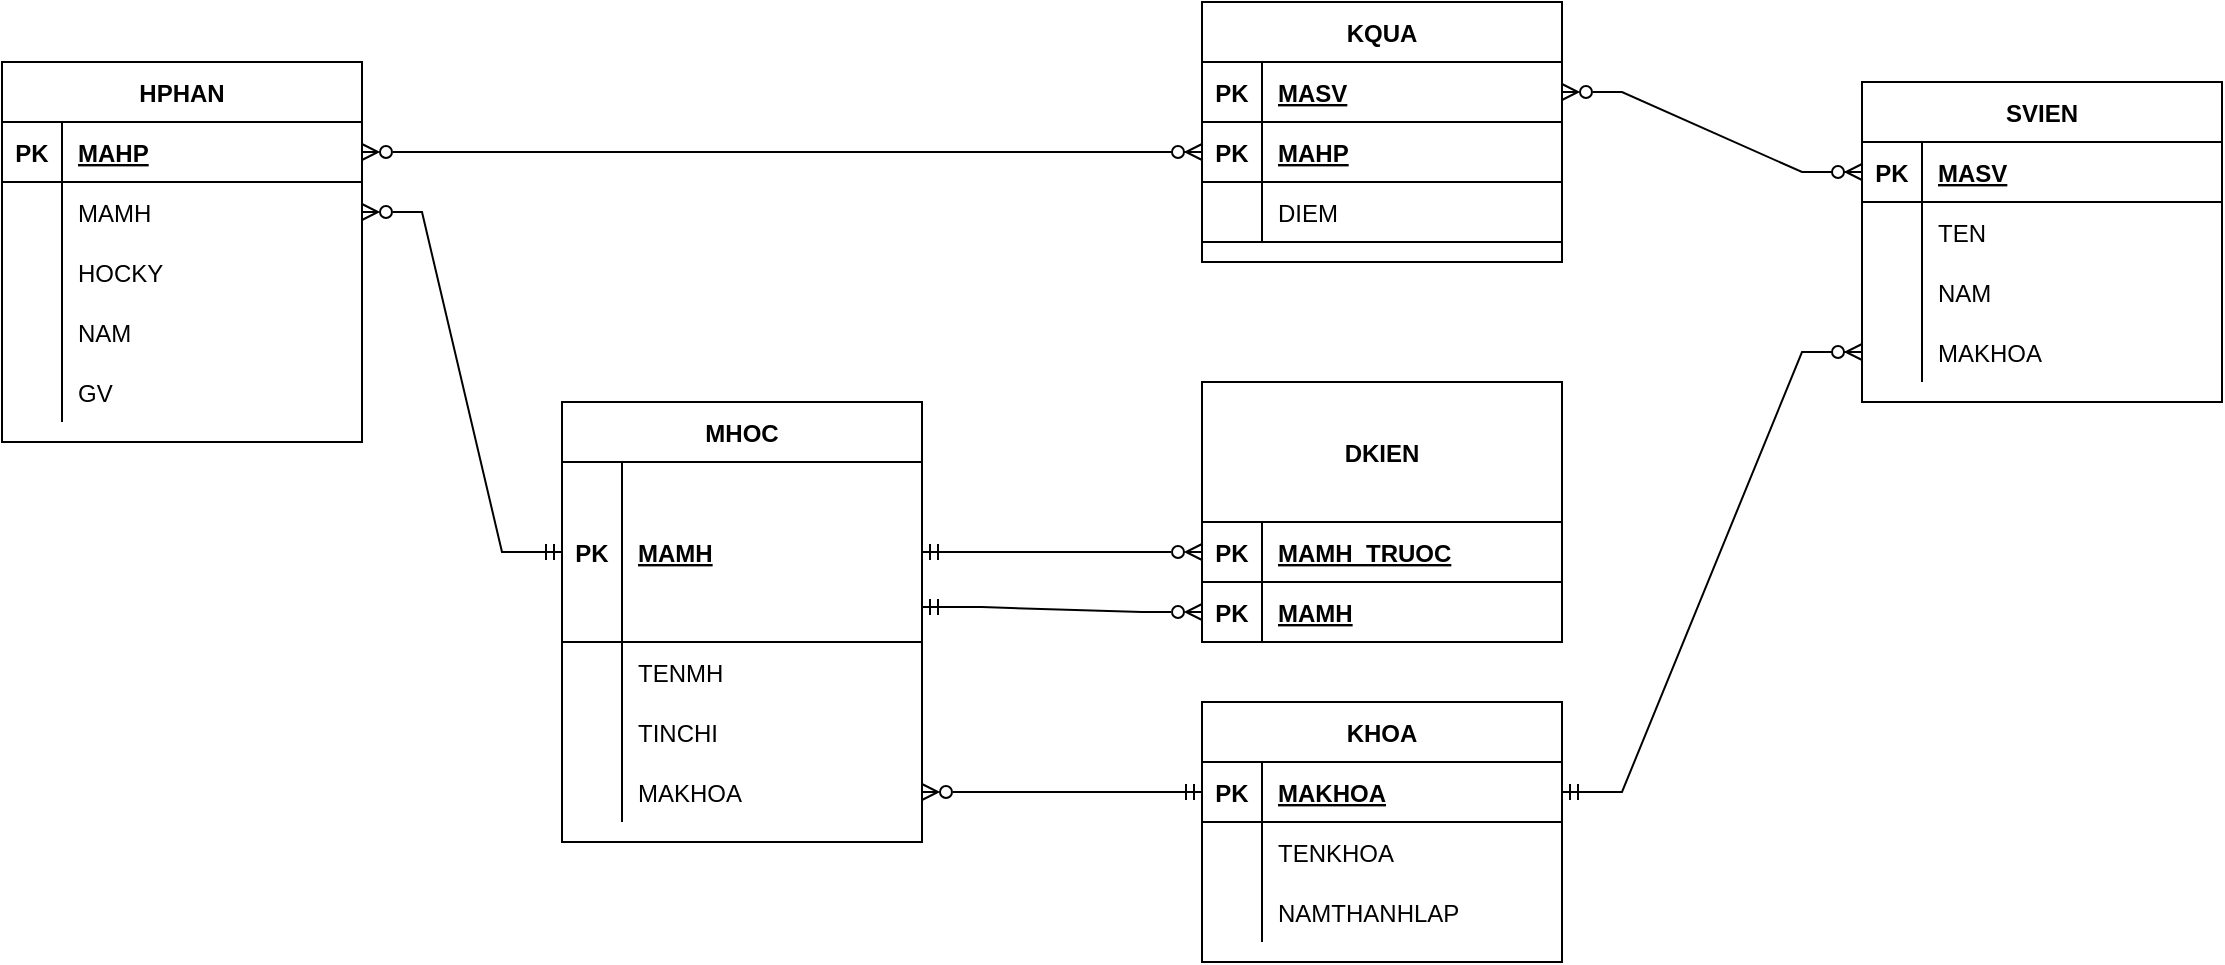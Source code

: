 <mxfile version="17.2.1" type="device"><diagram id="3wKXFClBHEb_Z4-eYHwS" name="Page-1"><mxGraphModel dx="1995" dy="680" grid="1" gridSize="10" guides="1" tooltips="1" connect="1" arrows="1" fold="1" page="1" pageScale="1" pageWidth="850" pageHeight="1100" math="0" shadow="0"><root><mxCell id="0"/><mxCell id="1" parent="0"/><mxCell id="ds_nkeg0VNag5vEEB2lQ-1" value="KHOA" style="shape=table;startSize=30;container=1;collapsible=1;childLayout=tableLayout;fixedRows=1;rowLines=0;fontStyle=1;align=center;resizeLast=1;" vertex="1" parent="1"><mxGeometry x="260" y="510" width="180" height="130" as="geometry"/></mxCell><mxCell id="ds_nkeg0VNag5vEEB2lQ-2" value="" style="shape=tableRow;horizontal=0;startSize=0;swimlaneHead=0;swimlaneBody=0;fillColor=none;collapsible=0;dropTarget=0;points=[[0,0.5],[1,0.5]];portConstraint=eastwest;top=0;left=0;right=0;bottom=1;" vertex="1" parent="ds_nkeg0VNag5vEEB2lQ-1"><mxGeometry y="30" width="180" height="30" as="geometry"/></mxCell><mxCell id="ds_nkeg0VNag5vEEB2lQ-3" value="PK" style="shape=partialRectangle;connectable=0;fillColor=none;top=0;left=0;bottom=0;right=0;fontStyle=1;overflow=hidden;" vertex="1" parent="ds_nkeg0VNag5vEEB2lQ-2"><mxGeometry width="30" height="30" as="geometry"><mxRectangle width="30" height="30" as="alternateBounds"/></mxGeometry></mxCell><mxCell id="ds_nkeg0VNag5vEEB2lQ-4" value="MAKHOA" style="shape=partialRectangle;connectable=0;fillColor=none;top=0;left=0;bottom=0;right=0;align=left;spacingLeft=6;fontStyle=5;overflow=hidden;" vertex="1" parent="ds_nkeg0VNag5vEEB2lQ-2"><mxGeometry x="30" width="150" height="30" as="geometry"><mxRectangle width="150" height="30" as="alternateBounds"/></mxGeometry></mxCell><mxCell id="ds_nkeg0VNag5vEEB2lQ-5" value="" style="shape=tableRow;horizontal=0;startSize=0;swimlaneHead=0;swimlaneBody=0;fillColor=none;collapsible=0;dropTarget=0;points=[[0,0.5],[1,0.5]];portConstraint=eastwest;top=0;left=0;right=0;bottom=0;" vertex="1" parent="ds_nkeg0VNag5vEEB2lQ-1"><mxGeometry y="60" width="180" height="30" as="geometry"/></mxCell><mxCell id="ds_nkeg0VNag5vEEB2lQ-6" value="" style="shape=partialRectangle;connectable=0;fillColor=none;top=0;left=0;bottom=0;right=0;editable=1;overflow=hidden;" vertex="1" parent="ds_nkeg0VNag5vEEB2lQ-5"><mxGeometry width="30" height="30" as="geometry"><mxRectangle width="30" height="30" as="alternateBounds"/></mxGeometry></mxCell><mxCell id="ds_nkeg0VNag5vEEB2lQ-7" value="TENKHOA" style="shape=partialRectangle;connectable=0;fillColor=none;top=0;left=0;bottom=0;right=0;align=left;spacingLeft=6;overflow=hidden;" vertex="1" parent="ds_nkeg0VNag5vEEB2lQ-5"><mxGeometry x="30" width="150" height="30" as="geometry"><mxRectangle width="150" height="30" as="alternateBounds"/></mxGeometry></mxCell><mxCell id="ds_nkeg0VNag5vEEB2lQ-8" value="" style="shape=tableRow;horizontal=0;startSize=0;swimlaneHead=0;swimlaneBody=0;fillColor=none;collapsible=0;dropTarget=0;points=[[0,0.5],[1,0.5]];portConstraint=eastwest;top=0;left=0;right=0;bottom=0;" vertex="1" parent="ds_nkeg0VNag5vEEB2lQ-1"><mxGeometry y="90" width="180" height="30" as="geometry"/></mxCell><mxCell id="ds_nkeg0VNag5vEEB2lQ-9" value="" style="shape=partialRectangle;connectable=0;fillColor=none;top=0;left=0;bottom=0;right=0;editable=1;overflow=hidden;" vertex="1" parent="ds_nkeg0VNag5vEEB2lQ-8"><mxGeometry width="30" height="30" as="geometry"><mxRectangle width="30" height="30" as="alternateBounds"/></mxGeometry></mxCell><mxCell id="ds_nkeg0VNag5vEEB2lQ-10" value="NAMTHANHLAP" style="shape=partialRectangle;connectable=0;fillColor=none;top=0;left=0;bottom=0;right=0;align=left;spacingLeft=6;overflow=hidden;" vertex="1" parent="ds_nkeg0VNag5vEEB2lQ-8"><mxGeometry x="30" width="150" height="30" as="geometry"><mxRectangle width="150" height="30" as="alternateBounds"/></mxGeometry></mxCell><mxCell id="ds_nkeg0VNag5vEEB2lQ-14" value="SVIEN" style="shape=table;startSize=30;container=1;collapsible=1;childLayout=tableLayout;fixedRows=1;rowLines=0;fontStyle=1;align=center;resizeLast=1;" vertex="1" parent="1"><mxGeometry x="590" y="200" width="180" height="160" as="geometry"/></mxCell><mxCell id="ds_nkeg0VNag5vEEB2lQ-15" value="" style="shape=tableRow;horizontal=0;startSize=0;swimlaneHead=0;swimlaneBody=0;fillColor=none;collapsible=0;dropTarget=0;points=[[0,0.5],[1,0.5]];portConstraint=eastwest;top=0;left=0;right=0;bottom=1;" vertex="1" parent="ds_nkeg0VNag5vEEB2lQ-14"><mxGeometry y="30" width="180" height="30" as="geometry"/></mxCell><mxCell id="ds_nkeg0VNag5vEEB2lQ-16" value="PK" style="shape=partialRectangle;connectable=0;fillColor=none;top=0;left=0;bottom=0;right=0;fontStyle=1;overflow=hidden;" vertex="1" parent="ds_nkeg0VNag5vEEB2lQ-15"><mxGeometry width="30" height="30" as="geometry"><mxRectangle width="30" height="30" as="alternateBounds"/></mxGeometry></mxCell><mxCell id="ds_nkeg0VNag5vEEB2lQ-17" value="MASV" style="shape=partialRectangle;connectable=0;fillColor=none;top=0;left=0;bottom=0;right=0;align=left;spacingLeft=6;fontStyle=5;overflow=hidden;" vertex="1" parent="ds_nkeg0VNag5vEEB2lQ-15"><mxGeometry x="30" width="150" height="30" as="geometry"><mxRectangle width="150" height="30" as="alternateBounds"/></mxGeometry></mxCell><mxCell id="ds_nkeg0VNag5vEEB2lQ-18" value="" style="shape=tableRow;horizontal=0;startSize=0;swimlaneHead=0;swimlaneBody=0;fillColor=none;collapsible=0;dropTarget=0;points=[[0,0.5],[1,0.5]];portConstraint=eastwest;top=0;left=0;right=0;bottom=0;" vertex="1" parent="ds_nkeg0VNag5vEEB2lQ-14"><mxGeometry y="60" width="180" height="30" as="geometry"/></mxCell><mxCell id="ds_nkeg0VNag5vEEB2lQ-19" value="" style="shape=partialRectangle;connectable=0;fillColor=none;top=0;left=0;bottom=0;right=0;editable=1;overflow=hidden;" vertex="1" parent="ds_nkeg0VNag5vEEB2lQ-18"><mxGeometry width="30" height="30" as="geometry"><mxRectangle width="30" height="30" as="alternateBounds"/></mxGeometry></mxCell><mxCell id="ds_nkeg0VNag5vEEB2lQ-20" value="TEN" style="shape=partialRectangle;connectable=0;fillColor=none;top=0;left=0;bottom=0;right=0;align=left;spacingLeft=6;overflow=hidden;" vertex="1" parent="ds_nkeg0VNag5vEEB2lQ-18"><mxGeometry x="30" width="150" height="30" as="geometry"><mxRectangle width="150" height="30" as="alternateBounds"/></mxGeometry></mxCell><mxCell id="ds_nkeg0VNag5vEEB2lQ-21" value="" style="shape=tableRow;horizontal=0;startSize=0;swimlaneHead=0;swimlaneBody=0;fillColor=none;collapsible=0;dropTarget=0;points=[[0,0.5],[1,0.5]];portConstraint=eastwest;top=0;left=0;right=0;bottom=0;" vertex="1" parent="ds_nkeg0VNag5vEEB2lQ-14"><mxGeometry y="90" width="180" height="30" as="geometry"/></mxCell><mxCell id="ds_nkeg0VNag5vEEB2lQ-22" value="" style="shape=partialRectangle;connectable=0;fillColor=none;top=0;left=0;bottom=0;right=0;editable=1;overflow=hidden;" vertex="1" parent="ds_nkeg0VNag5vEEB2lQ-21"><mxGeometry width="30" height="30" as="geometry"><mxRectangle width="30" height="30" as="alternateBounds"/></mxGeometry></mxCell><mxCell id="ds_nkeg0VNag5vEEB2lQ-23" value="NAM" style="shape=partialRectangle;connectable=0;fillColor=none;top=0;left=0;bottom=0;right=0;align=left;spacingLeft=6;overflow=hidden;" vertex="1" parent="ds_nkeg0VNag5vEEB2lQ-21"><mxGeometry x="30" width="150" height="30" as="geometry"><mxRectangle width="150" height="30" as="alternateBounds"/></mxGeometry></mxCell><mxCell id="ds_nkeg0VNag5vEEB2lQ-24" value="" style="shape=tableRow;horizontal=0;startSize=0;swimlaneHead=0;swimlaneBody=0;fillColor=none;collapsible=0;dropTarget=0;points=[[0,0.5],[1,0.5]];portConstraint=eastwest;top=0;left=0;right=0;bottom=0;" vertex="1" parent="ds_nkeg0VNag5vEEB2lQ-14"><mxGeometry y="120" width="180" height="30" as="geometry"/></mxCell><mxCell id="ds_nkeg0VNag5vEEB2lQ-25" value="" style="shape=partialRectangle;connectable=0;fillColor=none;top=0;left=0;bottom=0;right=0;editable=1;overflow=hidden;" vertex="1" parent="ds_nkeg0VNag5vEEB2lQ-24"><mxGeometry width="30" height="30" as="geometry"><mxRectangle width="30" height="30" as="alternateBounds"/></mxGeometry></mxCell><mxCell id="ds_nkeg0VNag5vEEB2lQ-26" value="MAKHOA" style="shape=partialRectangle;connectable=0;fillColor=none;top=0;left=0;bottom=0;right=0;align=left;spacingLeft=6;overflow=hidden;" vertex="1" parent="ds_nkeg0VNag5vEEB2lQ-24"><mxGeometry x="30" width="150" height="30" as="geometry"><mxRectangle width="150" height="30" as="alternateBounds"/></mxGeometry></mxCell><mxCell id="ds_nkeg0VNag5vEEB2lQ-28" value="" style="edgeStyle=entityRelationEdgeStyle;fontSize=12;html=1;endArrow=ERzeroToMany;endFill=1;rounded=0;startArrow=ERmandOne;startFill=0;" edge="1" parent="1" source="ds_nkeg0VNag5vEEB2lQ-2" target="ds_nkeg0VNag5vEEB2lQ-24"><mxGeometry width="100" height="100" relative="1" as="geometry"><mxPoint x="250" y="380" as="sourcePoint"/><mxPoint x="350" y="280" as="targetPoint"/></mxGeometry></mxCell><mxCell id="ds_nkeg0VNag5vEEB2lQ-29" value="MHOC" style="shape=table;startSize=30;container=1;collapsible=1;childLayout=tableLayout;fixedRows=1;rowLines=0;fontStyle=1;align=center;resizeLast=1;" vertex="1" parent="1"><mxGeometry x="-60" y="360" width="180" height="220" as="geometry"/></mxCell><mxCell id="ds_nkeg0VNag5vEEB2lQ-30" value="" style="shape=tableRow;horizontal=0;startSize=0;swimlaneHead=0;swimlaneBody=0;fillColor=none;collapsible=0;dropTarget=0;points=[[0,0.5],[1,0.5]];portConstraint=eastwest;top=0;left=0;right=0;bottom=1;" vertex="1" parent="ds_nkeg0VNag5vEEB2lQ-29"><mxGeometry y="30" width="180" height="90" as="geometry"/></mxCell><mxCell id="ds_nkeg0VNag5vEEB2lQ-31" value="PK" style="shape=partialRectangle;connectable=0;fillColor=none;top=0;left=0;bottom=0;right=0;fontStyle=1;overflow=hidden;" vertex="1" parent="ds_nkeg0VNag5vEEB2lQ-30"><mxGeometry width="30" height="90" as="geometry"><mxRectangle width="30" height="90" as="alternateBounds"/></mxGeometry></mxCell><mxCell id="ds_nkeg0VNag5vEEB2lQ-32" value="MAMH" style="shape=partialRectangle;connectable=0;fillColor=none;top=0;left=0;bottom=0;right=0;align=left;spacingLeft=6;fontStyle=5;overflow=hidden;" vertex="1" parent="ds_nkeg0VNag5vEEB2lQ-30"><mxGeometry x="30" width="150" height="90" as="geometry"><mxRectangle width="150" height="90" as="alternateBounds"/></mxGeometry></mxCell><mxCell id="ds_nkeg0VNag5vEEB2lQ-33" value="" style="shape=tableRow;horizontal=0;startSize=0;swimlaneHead=0;swimlaneBody=0;fillColor=none;collapsible=0;dropTarget=0;points=[[0,0.5],[1,0.5]];portConstraint=eastwest;top=0;left=0;right=0;bottom=0;" vertex="1" parent="ds_nkeg0VNag5vEEB2lQ-29"><mxGeometry y="120" width="180" height="30" as="geometry"/></mxCell><mxCell id="ds_nkeg0VNag5vEEB2lQ-34" value="" style="shape=partialRectangle;connectable=0;fillColor=none;top=0;left=0;bottom=0;right=0;editable=1;overflow=hidden;" vertex="1" parent="ds_nkeg0VNag5vEEB2lQ-33"><mxGeometry width="30" height="30" as="geometry"><mxRectangle width="30" height="30" as="alternateBounds"/></mxGeometry></mxCell><mxCell id="ds_nkeg0VNag5vEEB2lQ-35" value="TENMH" style="shape=partialRectangle;connectable=0;fillColor=none;top=0;left=0;bottom=0;right=0;align=left;spacingLeft=6;overflow=hidden;" vertex="1" parent="ds_nkeg0VNag5vEEB2lQ-33"><mxGeometry x="30" width="150" height="30" as="geometry"><mxRectangle width="150" height="30" as="alternateBounds"/></mxGeometry></mxCell><mxCell id="ds_nkeg0VNag5vEEB2lQ-36" value="" style="shape=tableRow;horizontal=0;startSize=0;swimlaneHead=0;swimlaneBody=0;fillColor=none;collapsible=0;dropTarget=0;points=[[0,0.5],[1,0.5]];portConstraint=eastwest;top=0;left=0;right=0;bottom=0;" vertex="1" parent="ds_nkeg0VNag5vEEB2lQ-29"><mxGeometry y="150" width="180" height="30" as="geometry"/></mxCell><mxCell id="ds_nkeg0VNag5vEEB2lQ-37" value="" style="shape=partialRectangle;connectable=0;fillColor=none;top=0;left=0;bottom=0;right=0;editable=1;overflow=hidden;" vertex="1" parent="ds_nkeg0VNag5vEEB2lQ-36"><mxGeometry width="30" height="30" as="geometry"><mxRectangle width="30" height="30" as="alternateBounds"/></mxGeometry></mxCell><mxCell id="ds_nkeg0VNag5vEEB2lQ-38" value="TINCHI" style="shape=partialRectangle;connectable=0;fillColor=none;top=0;left=0;bottom=0;right=0;align=left;spacingLeft=6;overflow=hidden;" vertex="1" parent="ds_nkeg0VNag5vEEB2lQ-36"><mxGeometry x="30" width="150" height="30" as="geometry"><mxRectangle width="150" height="30" as="alternateBounds"/></mxGeometry></mxCell><mxCell id="ds_nkeg0VNag5vEEB2lQ-39" value="" style="shape=tableRow;horizontal=0;startSize=0;swimlaneHead=0;swimlaneBody=0;fillColor=none;collapsible=0;dropTarget=0;points=[[0,0.5],[1,0.5]];portConstraint=eastwest;top=0;left=0;right=0;bottom=0;" vertex="1" parent="ds_nkeg0VNag5vEEB2lQ-29"><mxGeometry y="180" width="180" height="30" as="geometry"/></mxCell><mxCell id="ds_nkeg0VNag5vEEB2lQ-40" value="" style="shape=partialRectangle;connectable=0;fillColor=none;top=0;left=0;bottom=0;right=0;editable=1;overflow=hidden;" vertex="1" parent="ds_nkeg0VNag5vEEB2lQ-39"><mxGeometry width="30" height="30" as="geometry"><mxRectangle width="30" height="30" as="alternateBounds"/></mxGeometry></mxCell><mxCell id="ds_nkeg0VNag5vEEB2lQ-41" value="MAKHOA" style="shape=partialRectangle;connectable=0;fillColor=none;top=0;left=0;bottom=0;right=0;align=left;spacingLeft=6;overflow=hidden;" vertex="1" parent="ds_nkeg0VNag5vEEB2lQ-39"><mxGeometry x="30" width="150" height="30" as="geometry"><mxRectangle width="150" height="30" as="alternateBounds"/></mxGeometry></mxCell><mxCell id="ds_nkeg0VNag5vEEB2lQ-42" value="" style="edgeStyle=entityRelationEdgeStyle;fontSize=12;html=1;endArrow=ERmandOne;endFill=0;rounded=0;startArrow=ERzeroToMany;startFill=0;" edge="1" parent="1" source="ds_nkeg0VNag5vEEB2lQ-39" target="ds_nkeg0VNag5vEEB2lQ-2"><mxGeometry width="100" height="100" relative="1" as="geometry"><mxPoint x="180" y="320" as="sourcePoint"/><mxPoint x="330" y="450" as="targetPoint"/></mxGeometry></mxCell><mxCell id="ds_nkeg0VNag5vEEB2lQ-43" value="DKIEN" style="shape=table;startSize=70;container=1;collapsible=1;childLayout=tableLayout;fixedRows=1;rowLines=0;fontStyle=1;align=center;resizeLast=1;" vertex="1" parent="1"><mxGeometry x="260" y="350" width="180" height="130" as="geometry"><mxRectangle x="220" y="400" width="70" height="30" as="alternateBounds"/></mxGeometry></mxCell><mxCell id="ds_nkeg0VNag5vEEB2lQ-44" value="" style="shape=tableRow;horizontal=0;startSize=0;swimlaneHead=0;swimlaneBody=0;fillColor=none;collapsible=0;dropTarget=0;points=[[0,0.5],[1,0.5]];portConstraint=eastwest;top=0;left=0;right=0;bottom=1;" vertex="1" parent="ds_nkeg0VNag5vEEB2lQ-43"><mxGeometry y="70" width="180" height="30" as="geometry"/></mxCell><mxCell id="ds_nkeg0VNag5vEEB2lQ-45" value="PK" style="shape=partialRectangle;connectable=0;fillColor=none;top=0;left=0;bottom=0;right=0;fontStyle=1;overflow=hidden;" vertex="1" parent="ds_nkeg0VNag5vEEB2lQ-44"><mxGeometry width="30" height="30" as="geometry"><mxRectangle width="30" height="30" as="alternateBounds"/></mxGeometry></mxCell><mxCell id="ds_nkeg0VNag5vEEB2lQ-46" value="MAMH_TRUOC" style="shape=partialRectangle;connectable=0;fillColor=none;top=0;left=0;bottom=0;right=0;align=left;spacingLeft=6;fontStyle=5;overflow=hidden;" vertex="1" parent="ds_nkeg0VNag5vEEB2lQ-44"><mxGeometry x="30" width="150" height="30" as="geometry"><mxRectangle width="150" height="30" as="alternateBounds"/></mxGeometry></mxCell><mxCell id="ds_nkeg0VNag5vEEB2lQ-56" style="shape=tableRow;horizontal=0;startSize=0;swimlaneHead=0;swimlaneBody=0;fillColor=none;collapsible=0;dropTarget=0;points=[[0,0.5],[1,0.5]];portConstraint=eastwest;top=0;left=0;right=0;bottom=1;" vertex="1" parent="ds_nkeg0VNag5vEEB2lQ-43"><mxGeometry y="100" width="180" height="30" as="geometry"/></mxCell><mxCell id="ds_nkeg0VNag5vEEB2lQ-57" value="PK" style="shape=partialRectangle;connectable=0;fillColor=none;top=0;left=0;bottom=0;right=0;fontStyle=1;overflow=hidden;" vertex="1" parent="ds_nkeg0VNag5vEEB2lQ-56"><mxGeometry width="30" height="30" as="geometry"><mxRectangle width="30" height="30" as="alternateBounds"/></mxGeometry></mxCell><mxCell id="ds_nkeg0VNag5vEEB2lQ-58" value="MAMH" style="shape=partialRectangle;connectable=0;fillColor=none;top=0;left=0;bottom=0;right=0;align=left;spacingLeft=6;fontStyle=5;overflow=hidden;" vertex="1" parent="ds_nkeg0VNag5vEEB2lQ-56"><mxGeometry x="30" width="150" height="30" as="geometry"><mxRectangle width="150" height="30" as="alternateBounds"/></mxGeometry></mxCell><mxCell id="ds_nkeg0VNag5vEEB2lQ-59" value="" style="edgeStyle=entityRelationEdgeStyle;fontSize=12;html=1;endArrow=ERzeroToMany;endFill=0;rounded=0;startArrow=ERmandOne;startFill=0;" edge="1" parent="1" source="ds_nkeg0VNag5vEEB2lQ-30" target="ds_nkeg0VNag5vEEB2lQ-44"><mxGeometry width="100" height="100" relative="1" as="geometry"><mxPoint x="130" y="505" as="sourcePoint"/><mxPoint x="230" y="255" as="targetPoint"/></mxGeometry></mxCell><mxCell id="ds_nkeg0VNag5vEEB2lQ-60" value="" style="edgeStyle=entityRelationEdgeStyle;fontSize=12;html=1;endArrow=ERzeroToMany;endFill=0;rounded=0;startArrow=ERmandOne;startFill=0;exitX=1;exitY=0.806;exitDx=0;exitDy=0;exitPerimeter=0;" edge="1" parent="1" source="ds_nkeg0VNag5vEEB2lQ-30" target="ds_nkeg0VNag5vEEB2lQ-56"><mxGeometry width="100" height="100" relative="1" as="geometry"><mxPoint x="130" y="390" as="sourcePoint"/><mxPoint x="260" y="475" as="targetPoint"/></mxGeometry></mxCell><mxCell id="ds_nkeg0VNag5vEEB2lQ-62" value="HPHAN" style="shape=table;startSize=30;container=1;collapsible=1;childLayout=tableLayout;fixedRows=1;rowLines=0;fontStyle=1;align=center;resizeLast=1;" vertex="1" parent="1"><mxGeometry x="-340" y="190" width="180" height="190" as="geometry"/></mxCell><mxCell id="ds_nkeg0VNag5vEEB2lQ-63" value="" style="shape=tableRow;horizontal=0;startSize=0;swimlaneHead=0;swimlaneBody=0;fillColor=none;collapsible=0;dropTarget=0;points=[[0,0.5],[1,0.5]];portConstraint=eastwest;top=0;left=0;right=0;bottom=1;" vertex="1" parent="ds_nkeg0VNag5vEEB2lQ-62"><mxGeometry y="30" width="180" height="30" as="geometry"/></mxCell><mxCell id="ds_nkeg0VNag5vEEB2lQ-64" value="PK" style="shape=partialRectangle;connectable=0;fillColor=none;top=0;left=0;bottom=0;right=0;fontStyle=1;overflow=hidden;" vertex="1" parent="ds_nkeg0VNag5vEEB2lQ-63"><mxGeometry width="30" height="30" as="geometry"><mxRectangle width="30" height="30" as="alternateBounds"/></mxGeometry></mxCell><mxCell id="ds_nkeg0VNag5vEEB2lQ-65" value="MAHP" style="shape=partialRectangle;connectable=0;fillColor=none;top=0;left=0;bottom=0;right=0;align=left;spacingLeft=6;fontStyle=5;overflow=hidden;" vertex="1" parent="ds_nkeg0VNag5vEEB2lQ-63"><mxGeometry x="30" width="150" height="30" as="geometry"><mxRectangle width="150" height="30" as="alternateBounds"/></mxGeometry></mxCell><mxCell id="ds_nkeg0VNag5vEEB2lQ-66" value="" style="shape=tableRow;horizontal=0;startSize=0;swimlaneHead=0;swimlaneBody=0;fillColor=none;collapsible=0;dropTarget=0;points=[[0,0.5],[1,0.5]];portConstraint=eastwest;top=0;left=0;right=0;bottom=0;" vertex="1" parent="ds_nkeg0VNag5vEEB2lQ-62"><mxGeometry y="60" width="180" height="30" as="geometry"/></mxCell><mxCell id="ds_nkeg0VNag5vEEB2lQ-67" value="" style="shape=partialRectangle;connectable=0;fillColor=none;top=0;left=0;bottom=0;right=0;editable=1;overflow=hidden;" vertex="1" parent="ds_nkeg0VNag5vEEB2lQ-66"><mxGeometry width="30" height="30" as="geometry"><mxRectangle width="30" height="30" as="alternateBounds"/></mxGeometry></mxCell><mxCell id="ds_nkeg0VNag5vEEB2lQ-68" value="MAMH" style="shape=partialRectangle;connectable=0;fillColor=none;top=0;left=0;bottom=0;right=0;align=left;spacingLeft=6;overflow=hidden;" vertex="1" parent="ds_nkeg0VNag5vEEB2lQ-66"><mxGeometry x="30" width="150" height="30" as="geometry"><mxRectangle width="150" height="30" as="alternateBounds"/></mxGeometry></mxCell><mxCell id="ds_nkeg0VNag5vEEB2lQ-69" value="" style="shape=tableRow;horizontal=0;startSize=0;swimlaneHead=0;swimlaneBody=0;fillColor=none;collapsible=0;dropTarget=0;points=[[0,0.5],[1,0.5]];portConstraint=eastwest;top=0;left=0;right=0;bottom=0;" vertex="1" parent="ds_nkeg0VNag5vEEB2lQ-62"><mxGeometry y="90" width="180" height="30" as="geometry"/></mxCell><mxCell id="ds_nkeg0VNag5vEEB2lQ-70" value="" style="shape=partialRectangle;connectable=0;fillColor=none;top=0;left=0;bottom=0;right=0;editable=1;overflow=hidden;" vertex="1" parent="ds_nkeg0VNag5vEEB2lQ-69"><mxGeometry width="30" height="30" as="geometry"><mxRectangle width="30" height="30" as="alternateBounds"/></mxGeometry></mxCell><mxCell id="ds_nkeg0VNag5vEEB2lQ-71" value="HOCKY" style="shape=partialRectangle;connectable=0;fillColor=none;top=0;left=0;bottom=0;right=0;align=left;spacingLeft=6;overflow=hidden;" vertex="1" parent="ds_nkeg0VNag5vEEB2lQ-69"><mxGeometry x="30" width="150" height="30" as="geometry"><mxRectangle width="150" height="30" as="alternateBounds"/></mxGeometry></mxCell><mxCell id="ds_nkeg0VNag5vEEB2lQ-72" value="" style="shape=tableRow;horizontal=0;startSize=0;swimlaneHead=0;swimlaneBody=0;fillColor=none;collapsible=0;dropTarget=0;points=[[0,0.5],[1,0.5]];portConstraint=eastwest;top=0;left=0;right=0;bottom=0;" vertex="1" parent="ds_nkeg0VNag5vEEB2lQ-62"><mxGeometry y="120" width="180" height="30" as="geometry"/></mxCell><mxCell id="ds_nkeg0VNag5vEEB2lQ-73" value="" style="shape=partialRectangle;connectable=0;fillColor=none;top=0;left=0;bottom=0;right=0;editable=1;overflow=hidden;" vertex="1" parent="ds_nkeg0VNag5vEEB2lQ-72"><mxGeometry width="30" height="30" as="geometry"><mxRectangle width="30" height="30" as="alternateBounds"/></mxGeometry></mxCell><mxCell id="ds_nkeg0VNag5vEEB2lQ-74" value="NAM" style="shape=partialRectangle;connectable=0;fillColor=none;top=0;left=0;bottom=0;right=0;align=left;spacingLeft=6;overflow=hidden;" vertex="1" parent="ds_nkeg0VNag5vEEB2lQ-72"><mxGeometry x="30" width="150" height="30" as="geometry"><mxRectangle width="150" height="30" as="alternateBounds"/></mxGeometry></mxCell><mxCell id="ds_nkeg0VNag5vEEB2lQ-75" style="shape=tableRow;horizontal=0;startSize=0;swimlaneHead=0;swimlaneBody=0;fillColor=none;collapsible=0;dropTarget=0;points=[[0,0.5],[1,0.5]];portConstraint=eastwest;top=0;left=0;right=0;bottom=0;" vertex="1" parent="ds_nkeg0VNag5vEEB2lQ-62"><mxGeometry y="150" width="180" height="30" as="geometry"/></mxCell><mxCell id="ds_nkeg0VNag5vEEB2lQ-76" style="shape=partialRectangle;connectable=0;fillColor=none;top=0;left=0;bottom=0;right=0;editable=1;overflow=hidden;" vertex="1" parent="ds_nkeg0VNag5vEEB2lQ-75"><mxGeometry width="30" height="30" as="geometry"><mxRectangle width="30" height="30" as="alternateBounds"/></mxGeometry></mxCell><mxCell id="ds_nkeg0VNag5vEEB2lQ-77" value="GV" style="shape=partialRectangle;connectable=0;fillColor=none;top=0;left=0;bottom=0;right=0;align=left;spacingLeft=6;overflow=hidden;" vertex="1" parent="ds_nkeg0VNag5vEEB2lQ-75"><mxGeometry x="30" width="150" height="30" as="geometry"><mxRectangle width="150" height="30" as="alternateBounds"/></mxGeometry></mxCell><mxCell id="ds_nkeg0VNag5vEEB2lQ-78" value="" style="edgeStyle=entityRelationEdgeStyle;fontSize=12;html=1;endArrow=ERmandOne;endFill=0;rounded=0;startArrow=ERzeroToMany;startFill=0;" edge="1" parent="1" source="ds_nkeg0VNag5vEEB2lQ-66" target="ds_nkeg0VNag5vEEB2lQ-30"><mxGeometry width="100" height="100" relative="1" as="geometry"><mxPoint x="-160" y="590" as="sourcePoint"/><mxPoint x="-60" y="340" as="targetPoint"/></mxGeometry></mxCell><mxCell id="ds_nkeg0VNag5vEEB2lQ-92" value="KQUA" style="shape=table;startSize=30;container=1;collapsible=1;childLayout=tableLayout;fixedRows=1;rowLines=0;fontStyle=1;align=center;resizeLast=1;" vertex="1" parent="1"><mxGeometry x="260" y="160" width="180" height="130" as="geometry"><mxRectangle x="220" y="400" width="70" height="30" as="alternateBounds"/></mxGeometry></mxCell><mxCell id="ds_nkeg0VNag5vEEB2lQ-93" value="" style="shape=tableRow;horizontal=0;startSize=0;swimlaneHead=0;swimlaneBody=0;fillColor=none;collapsible=0;dropTarget=0;points=[[0,0.5],[1,0.5]];portConstraint=eastwest;top=0;left=0;right=0;bottom=1;" vertex="1" parent="ds_nkeg0VNag5vEEB2lQ-92"><mxGeometry y="30" width="180" height="30" as="geometry"/></mxCell><mxCell id="ds_nkeg0VNag5vEEB2lQ-94" value="PK" style="shape=partialRectangle;connectable=0;fillColor=none;top=0;left=0;bottom=0;right=0;fontStyle=1;overflow=hidden;" vertex="1" parent="ds_nkeg0VNag5vEEB2lQ-93"><mxGeometry width="30" height="30" as="geometry"><mxRectangle width="30" height="30" as="alternateBounds"/></mxGeometry></mxCell><mxCell id="ds_nkeg0VNag5vEEB2lQ-95" value="MASV" style="shape=partialRectangle;connectable=0;fillColor=none;top=0;left=0;bottom=0;right=0;align=left;spacingLeft=6;fontStyle=5;overflow=hidden;" vertex="1" parent="ds_nkeg0VNag5vEEB2lQ-93"><mxGeometry x="30" width="150" height="30" as="geometry"><mxRectangle width="150" height="30" as="alternateBounds"/></mxGeometry></mxCell><mxCell id="ds_nkeg0VNag5vEEB2lQ-96" style="shape=tableRow;horizontal=0;startSize=0;swimlaneHead=0;swimlaneBody=0;fillColor=none;collapsible=0;dropTarget=0;points=[[0,0.5],[1,0.5]];portConstraint=eastwest;top=0;left=0;right=0;bottom=1;" vertex="1" parent="ds_nkeg0VNag5vEEB2lQ-92"><mxGeometry y="60" width="180" height="30" as="geometry"/></mxCell><mxCell id="ds_nkeg0VNag5vEEB2lQ-97" value="PK" style="shape=partialRectangle;connectable=0;fillColor=none;top=0;left=0;bottom=0;right=0;fontStyle=1;overflow=hidden;" vertex="1" parent="ds_nkeg0VNag5vEEB2lQ-96"><mxGeometry width="30" height="30" as="geometry"><mxRectangle width="30" height="30" as="alternateBounds"/></mxGeometry></mxCell><mxCell id="ds_nkeg0VNag5vEEB2lQ-98" value="MAHP" style="shape=partialRectangle;connectable=0;fillColor=none;top=0;left=0;bottom=0;right=0;align=left;spacingLeft=6;fontStyle=5;overflow=hidden;" vertex="1" parent="ds_nkeg0VNag5vEEB2lQ-96"><mxGeometry x="30" width="150" height="30" as="geometry"><mxRectangle width="150" height="30" as="alternateBounds"/></mxGeometry></mxCell><mxCell id="ds_nkeg0VNag5vEEB2lQ-108" style="shape=tableRow;horizontal=0;startSize=0;swimlaneHead=0;swimlaneBody=0;fillColor=none;collapsible=0;dropTarget=0;points=[[0,0.5],[1,0.5]];portConstraint=eastwest;top=0;left=0;right=0;bottom=1;swimlaneLine=1;" vertex="1" parent="ds_nkeg0VNag5vEEB2lQ-92"><mxGeometry y="90" width="180" height="30" as="geometry"/></mxCell><mxCell id="ds_nkeg0VNag5vEEB2lQ-109" style="shape=partialRectangle;connectable=0;fillColor=none;top=0;left=0;bottom=0;right=0;fontStyle=1;overflow=hidden;" vertex="1" parent="ds_nkeg0VNag5vEEB2lQ-108"><mxGeometry width="30" height="30" as="geometry"><mxRectangle width="30" height="30" as="alternateBounds"/></mxGeometry></mxCell><mxCell id="ds_nkeg0VNag5vEEB2lQ-110" value="DIEM" style="shape=partialRectangle;connectable=0;fillColor=none;top=0;left=0;bottom=0;right=0;align=left;spacingLeft=6;fontStyle=0;overflow=hidden;" vertex="1" parent="ds_nkeg0VNag5vEEB2lQ-108"><mxGeometry x="30" width="150" height="30" as="geometry"><mxRectangle width="150" height="30" as="alternateBounds"/></mxGeometry></mxCell><mxCell id="ds_nkeg0VNag5vEEB2lQ-111" value="" style="edgeStyle=entityRelationEdgeStyle;fontSize=12;html=1;endArrow=ERzeroToMany;endFill=1;rounded=0;startArrow=ERzeroToMany;startFill=0;" edge="1" parent="1" source="ds_nkeg0VNag5vEEB2lQ-93" target="ds_nkeg0VNag5vEEB2lQ-15"><mxGeometry width="100" height="100" relative="1" as="geometry"><mxPoint x="400" y="630" as="sourcePoint"/><mxPoint x="480" y="720" as="targetPoint"/></mxGeometry></mxCell><mxCell id="ds_nkeg0VNag5vEEB2lQ-115" value="" style="edgeStyle=entityRelationEdgeStyle;fontSize=12;html=1;endArrow=ERzeroToMany;endFill=1;rounded=0;startArrow=ERzeroToMany;startFill=0;" edge="1" parent="1" source="ds_nkeg0VNag5vEEB2lQ-63" target="ds_nkeg0VNag5vEEB2lQ-96"><mxGeometry width="100" height="100" relative="1" as="geometry"><mxPoint x="-20" y="65" as="sourcePoint"/><mxPoint x="170" y="255" as="targetPoint"/></mxGeometry></mxCell></root></mxGraphModel></diagram></mxfile>
